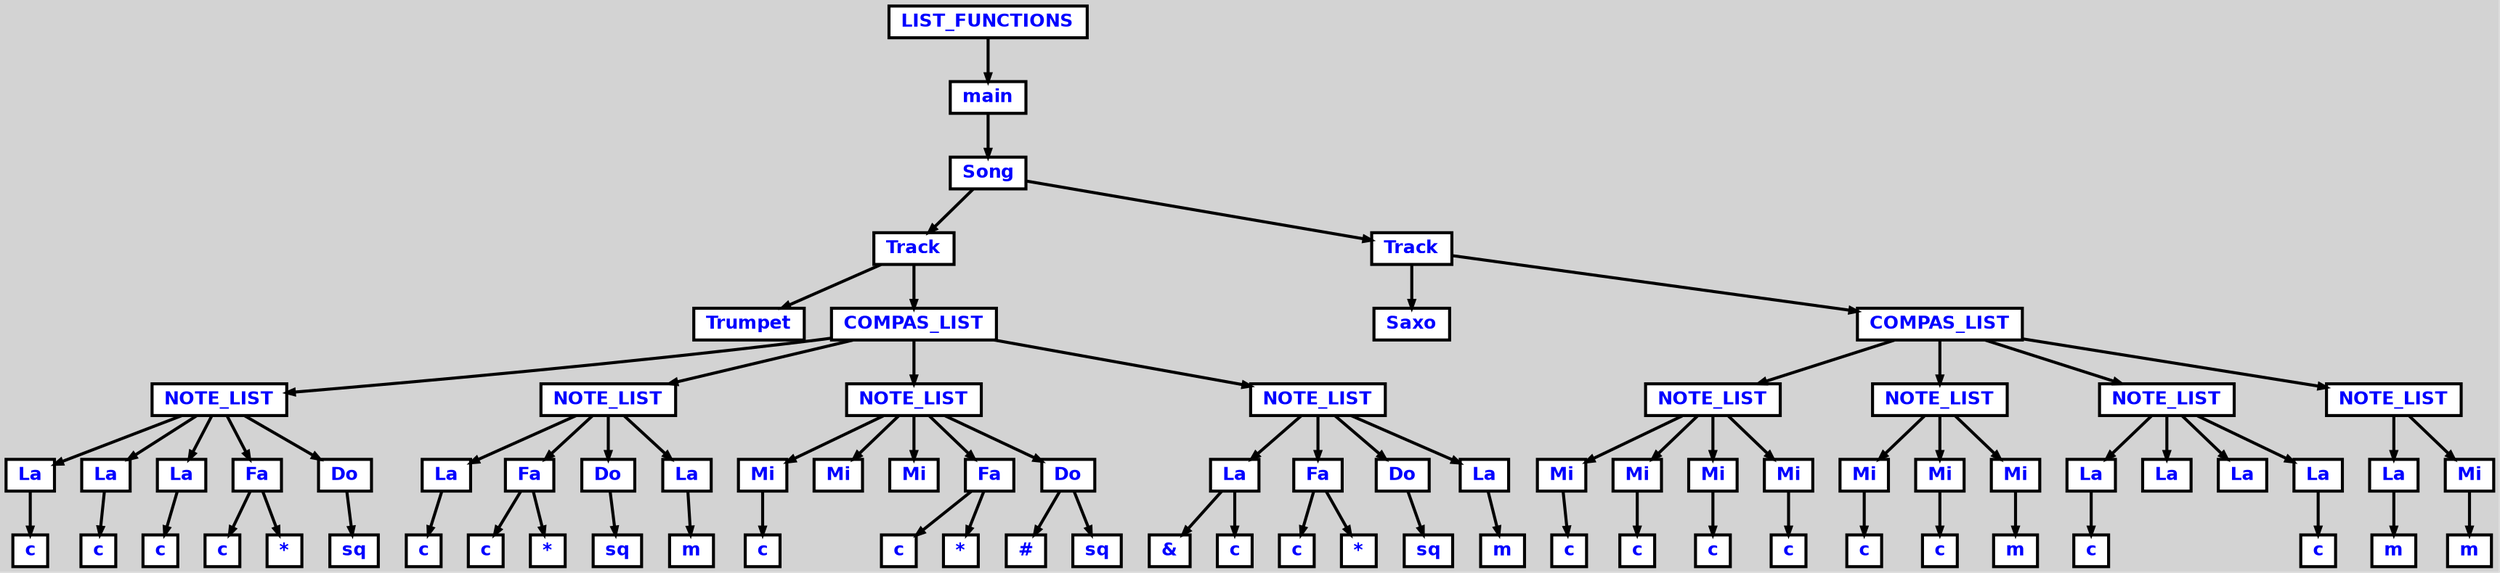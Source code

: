 digraph {

	ordering=out;
	ranksep=.4;
	bgcolor="lightgrey"; node [shape=box, fixedsize=false, fontsize=12, fontname="Helvetica-bold", fontcolor="blue"
		width=.25, height=.25, color="black", fillcolor="white", style="filled, solid, bold"];
	edge [arrowsize=.5, color="black", style="bold"]

  n0 [label="LIST_FUNCTIONS"];
  n1 [label="main"];
  n1 [label="main"];
  n2 [label="Song"];
  n2 [label="Song"];
  n3 [label="Track"];
  n3 [label="Track"];
  n4 [label="Trumpet"];
  n5 [label="COMPAS_LIST"];
  n5 [label="COMPAS_LIST"];
  n6 [label="NOTE_LIST"];
  n6 [label="NOTE_LIST"];
  n7 [label="La"];
  n7 [label="La"];
  n8 [label="c"];
  n9 [label="La"];
  n9 [label="La"];
  n10 [label="c"];
  n11 [label="La"];
  n11 [label="La"];
  n12 [label="c"];
  n13 [label="Fa"];
  n13 [label="Fa"];
  n14 [label="c"];
  n15 [label="*"];
  n16 [label="Do"];
  n16 [label="Do"];
  n17 [label="sq"];
  n18 [label="NOTE_LIST"];
  n18 [label="NOTE_LIST"];
  n19 [label="La"];
  n19 [label="La"];
  n20 [label="c"];
  n21 [label="Fa"];
  n21 [label="Fa"];
  n22 [label="c"];
  n23 [label="*"];
  n24 [label="Do"];
  n24 [label="Do"];
  n25 [label="sq"];
  n26 [label="La"];
  n26 [label="La"];
  n27 [label="m"];
  n28 [label="NOTE_LIST"];
  n28 [label="NOTE_LIST"];
  n29 [label="Mi"];
  n29 [label="Mi"];
  n30 [label="c"];
  n31 [label="Mi"];
  n32 [label="Mi"];
  n33 [label="Fa"];
  n33 [label="Fa"];
  n34 [label="c"];
  n35 [label="*"];
  n36 [label="Do"];
  n36 [label="Do"];
  n37 [label="#"];
  n38 [label="sq"];
  n39 [label="NOTE_LIST"];
  n39 [label="NOTE_LIST"];
  n40 [label="La"];
  n40 [label="La"];
  n41 [label="&"];
  n42 [label="c"];
  n43 [label="Fa"];
  n43 [label="Fa"];
  n44 [label="c"];
  n45 [label="*"];
  n46 [label="Do"];
  n46 [label="Do"];
  n47 [label="sq"];
  n48 [label="La"];
  n48 [label="La"];
  n49 [label="m"];
  n50 [label="Track"];
  n50 [label="Track"];
  n51 [label="Saxo"];
  n52 [label="COMPAS_LIST"];
  n52 [label="COMPAS_LIST"];
  n53 [label="NOTE_LIST"];
  n53 [label="NOTE_LIST"];
  n54 [label="Mi"];
  n54 [label="Mi"];
  n55 [label="c"];
  n56 [label="Mi"];
  n56 [label="Mi"];
  n57 [label="c"];
  n58 [label="Mi"];
  n58 [label="Mi"];
  n59 [label="c"];
  n60 [label="Mi"];
  n60 [label="Mi"];
  n61 [label="c"];
  n62 [label="NOTE_LIST"];
  n62 [label="NOTE_LIST"];
  n63 [label="Mi"];
  n63 [label="Mi"];
  n64 [label="c"];
  n65 [label="Mi"];
  n65 [label="Mi"];
  n66 [label="c"];
  n67 [label="Mi"];
  n67 [label="Mi"];
  n68 [label="m"];
  n69 [label="NOTE_LIST"];
  n69 [label="NOTE_LIST"];
  n70 [label="La"];
  n70 [label="La"];
  n71 [label="c"];
  n72 [label="La"];
  n73 [label="La"];
  n74 [label="La"];
  n74 [label="La"];
  n75 [label="c"];
  n76 [label="NOTE_LIST"];
  n76 [label="NOTE_LIST"];
  n77 [label="La"];
  n77 [label="La"];
  n78 [label="m"];
  n79 [label="Mi"];
  n79 [label="Mi"];
  n80 [label="m"];

  n0 -> n1 // "LIST_FUNCTIONS" -> "main"
  n1 -> n2 // "main" -> "Song"
  n2 -> n3 // "Song" -> "Track"
  n3 -> n4 // "Track" -> "Trumpet"
  n3 -> n5 // "Track" -> "COMPAS_LIST"
  n5 -> n6 // "COMPAS_LIST" -> "NOTE_LIST"
  n6 -> n7 // "NOTE_LIST" -> "La"
  n7 -> n8 // "La" -> "c"
  n6 -> n9 // "NOTE_LIST" -> "La"
  n9 -> n10 // "La" -> "c"
  n6 -> n11 // "NOTE_LIST" -> "La"
  n11 -> n12 // "La" -> "c"
  n6 -> n13 // "NOTE_LIST" -> "Fa"
  n13 -> n14 // "Fa" -> "c"
  n13 -> n15 // "Fa" -> "*"
  n6 -> n16 // "NOTE_LIST" -> "Do"
  n16 -> n17 // "Do" -> "sq"
  n5 -> n18 // "COMPAS_LIST" -> "NOTE_LIST"
  n18 -> n19 // "NOTE_LIST" -> "La"
  n19 -> n20 // "La" -> "c"
  n18 -> n21 // "NOTE_LIST" -> "Fa"
  n21 -> n22 // "Fa" -> "c"
  n21 -> n23 // "Fa" -> "*"
  n18 -> n24 // "NOTE_LIST" -> "Do"
  n24 -> n25 // "Do" -> "sq"
  n18 -> n26 // "NOTE_LIST" -> "La"
  n26 -> n27 // "La" -> "m"
  n5 -> n28 // "COMPAS_LIST" -> "NOTE_LIST"
  n28 -> n29 // "NOTE_LIST" -> "Mi"
  n29 -> n30 // "Mi" -> "c"
  n28 -> n31 // "NOTE_LIST" -> "Mi"
  n28 -> n32 // "NOTE_LIST" -> "Mi"
  n28 -> n33 // "NOTE_LIST" -> "Fa"
  n33 -> n34 // "Fa" -> "c"
  n33 -> n35 // "Fa" -> "*"
  n28 -> n36 // "NOTE_LIST" -> "Do"
  n36 -> n37 // "Do" -> "#"
  n36 -> n38 // "Do" -> "sq"
  n5 -> n39 // "COMPAS_LIST" -> "NOTE_LIST"
  n39 -> n40 // "NOTE_LIST" -> "La"
  n40 -> n41 // "La" -> "&"
  n40 -> n42 // "La" -> "c"
  n39 -> n43 // "NOTE_LIST" -> "Fa"
  n43 -> n44 // "Fa" -> "c"
  n43 -> n45 // "Fa" -> "*"
  n39 -> n46 // "NOTE_LIST" -> "Do"
  n46 -> n47 // "Do" -> "sq"
  n39 -> n48 // "NOTE_LIST" -> "La"
  n48 -> n49 // "La" -> "m"
  n2 -> n50 // "Song" -> "Track"
  n50 -> n51 // "Track" -> "Saxo"
  n50 -> n52 // "Track" -> "COMPAS_LIST"
  n52 -> n53 // "COMPAS_LIST" -> "NOTE_LIST"
  n53 -> n54 // "NOTE_LIST" -> "Mi"
  n54 -> n55 // "Mi" -> "c"
  n53 -> n56 // "NOTE_LIST" -> "Mi"
  n56 -> n57 // "Mi" -> "c"
  n53 -> n58 // "NOTE_LIST" -> "Mi"
  n58 -> n59 // "Mi" -> "c"
  n53 -> n60 // "NOTE_LIST" -> "Mi"
  n60 -> n61 // "Mi" -> "c"
  n52 -> n62 // "COMPAS_LIST" -> "NOTE_LIST"
  n62 -> n63 // "NOTE_LIST" -> "Mi"
  n63 -> n64 // "Mi" -> "c"
  n62 -> n65 // "NOTE_LIST" -> "Mi"
  n65 -> n66 // "Mi" -> "c"
  n62 -> n67 // "NOTE_LIST" -> "Mi"
  n67 -> n68 // "Mi" -> "m"
  n52 -> n69 // "COMPAS_LIST" -> "NOTE_LIST"
  n69 -> n70 // "NOTE_LIST" -> "La"
  n70 -> n71 // "La" -> "c"
  n69 -> n72 // "NOTE_LIST" -> "La"
  n69 -> n73 // "NOTE_LIST" -> "La"
  n69 -> n74 // "NOTE_LIST" -> "La"
  n74 -> n75 // "La" -> "c"
  n52 -> n76 // "COMPAS_LIST" -> "NOTE_LIST"
  n76 -> n77 // "NOTE_LIST" -> "La"
  n77 -> n78 // "La" -> "m"
  n76 -> n79 // "NOTE_LIST" -> "Mi"
  n79 -> n80 // "Mi" -> "m"

}
